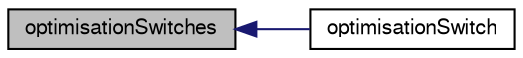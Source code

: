 digraph "optimisationSwitches"
{
  bgcolor="transparent";
  edge [fontname="FreeSans",fontsize="10",labelfontname="FreeSans",labelfontsize="10"];
  node [fontname="FreeSans",fontsize="10",shape=record];
  rankdir="LR";
  Node1 [label="optimisationSwitches",height=0.2,width=0.4,color="black", fillcolor="grey75", style="filled" fontcolor="black"];
  Node1 -> Node2 [dir="back",color="midnightblue",fontsize="10",style="solid",fontname="FreeSans"];
  Node2 [label="optimisationSwitch",height=0.2,width=0.4,color="black",URL="$a10256.html#a941b7b97be4a01c2b9ea971db69f36cf",tooltip="Lookup optimisation switch or add default value. "];
}
